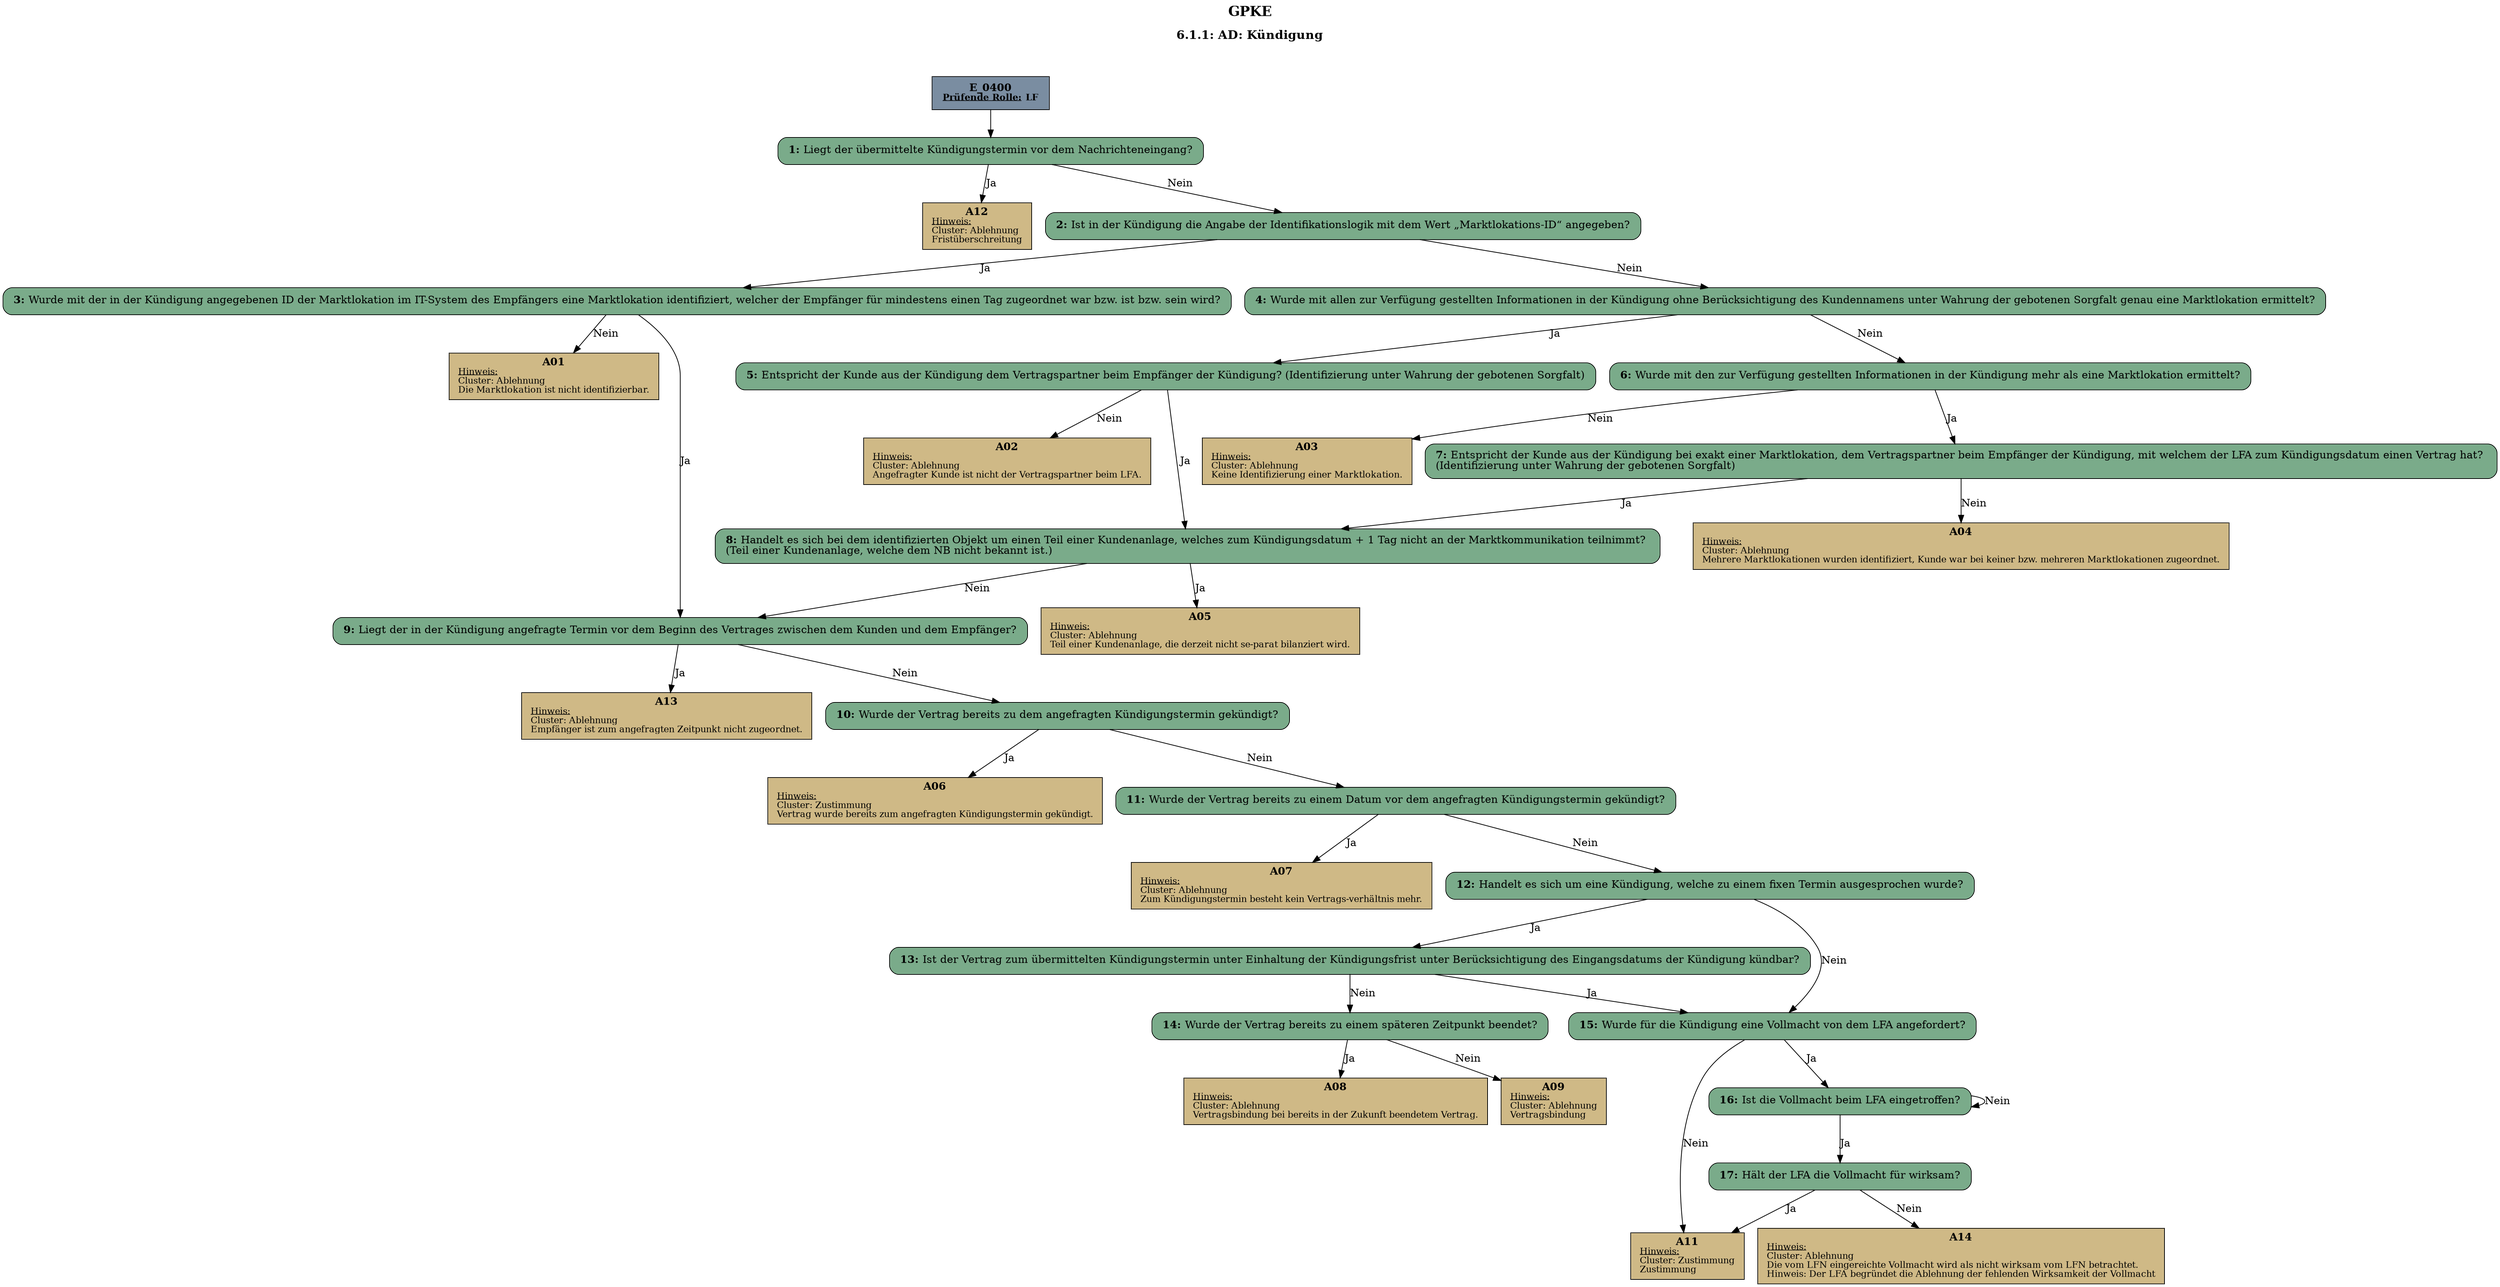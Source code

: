 digraph D {
    labelloc="t";
    label=<<B><FONT POINT-SIZE="18">GPKE</FONT></B><BR/><BR/><B><FONT POINT-SIZE="16">6.1.1: AD: Kündigung</FONT></B><BR/><BR/><BR/><BR/>>;
    "Start" [margin="0.2,0.12", shape=box, style=filled, fillcolor="#7a8da1", label=<<B>E_0400</B><BR align="center"/><FONT point-size="12"><B><U>Prüfende Rolle:</U> LF</B></FONT><BR align="center"/>>];
    "1" [margin="0.2,0.12", shape=box, style="filled,rounded", fillcolor="#7aab8a", label=<<B>1: </B>Liegt der übermittelte Kündigungstermin vor dem Nachrichteneingang?<BR align="left"/>>];
    "A12" [margin="0.17,0.08", shape=box, style=filled, fillcolor="#cfb986", label=<<B>A12</B><BR align="center"/><FONT point-size="12"><U>Hinweis:</U><BR align="left"/>Cluster: Ablehnung<BR align="left"/>Fristüberschreitung<BR align="left"/></FONT>>];
    "2" [margin="0.2,0.12", shape=box, style="filled,rounded", fillcolor="#7aab8a", label=<<B>2: </B>Ist in der Kündigung die Angabe der Identifikationslogik mit dem Wert „Marktlokations-ID“ angegeben?<BR align="left"/>>];
    "3" [margin="0.2,0.12", shape=box, style="filled,rounded", fillcolor="#7aab8a", label=<<B>3: </B>Wurde mit der in der Kündigung angegebenen ID der Marktlokation im IT-System des Empfängers eine Marktlokation identifiziert, welcher der Empfänger für mindestens einen Tag zugeordnet war bzw. ist bzw. sein wird?<BR align="left"/>>];
    "A01" [margin="0.17,0.08", shape=box, style=filled, fillcolor="#cfb986", label=<<B>A01</B><BR align="center"/><FONT point-size="12"><U>Hinweis:</U><BR align="left"/>Cluster: Ablehnung<BR align="left"/>Die Marktlokation ist nicht identifizierbar.<BR align="left"/></FONT>>];
    "4" [margin="0.2,0.12", shape=box, style="filled,rounded", fillcolor="#7aab8a", label=<<B>4: </B>Wurde mit allen zur Verfügung gestellten Informationen in der Kündigung ohne Berücksichtigung des Kundennamens unter Wahrung der gebotenen Sorgfalt genau eine Marktlokation ermittelt?<BR align="left"/>>];
    "5" [margin="0.2,0.12", shape=box, style="filled,rounded", fillcolor="#7aab8a", label=<<B>5: </B>Entspricht der Kunde aus der Kündigung dem Vertragspartner beim Empfänger der Kündigung? (Identifizierung unter Wahrung der gebotenen Sorgfalt)<BR align="left"/>>];
    "A02" [margin="0.17,0.08", shape=box, style=filled, fillcolor="#cfb986", label=<<B>A02</B><BR align="center"/><FONT point-size="12"><U>Hinweis:</U><BR align="left"/>Cluster: Ablehnung<BR align="left"/>Angefragter Kunde ist nicht der Vertragspartner beim LFA.<BR align="left"/></FONT>>];
    "6" [margin="0.2,0.12", shape=box, style="filled,rounded", fillcolor="#7aab8a", label=<<B>6: </B>Wurde mit den zur Verfügung gestellten Informationen in der Kündigung mehr als eine Marktlokation ermittelt?<BR align="left"/>>];
    "A03" [margin="0.17,0.08", shape=box, style=filled, fillcolor="#cfb986", label=<<B>A03</B><BR align="center"/><FONT point-size="12"><U>Hinweis:</U><BR align="left"/>Cluster: Ablehnung<BR align="left"/>Keine Identifizierung einer Marktlokation.<BR align="left"/></FONT>>];
    "7" [margin="0.2,0.12", shape=box, style="filled,rounded", fillcolor="#7aab8a", label=<<B>7: </B>Entspricht der Kunde aus der Kündigung bei exakt einer Marktlokation, dem Vertragspartner beim Empfänger der Kündigung, mit welchem der LFA zum Kündigungsdatum einen Vertrag hat? <BR align="left"/>(Identifizierung unter Wahrung der gebotenen Sorgfalt)<BR align="left"/>>];
    "A04" [margin="0.17,0.08", shape=box, style=filled, fillcolor="#cfb986", label=<<B>A04</B><BR align="center"/><FONT point-size="12"><U>Hinweis:</U><BR align="left"/>Cluster: Ablehnung<BR align="left"/>Mehrere Marktlokationen wurden identifiziert, Kunde war bei keiner bzw. mehreren Marktlokationen zugeordnet.<BR align="left"/></FONT>>];
    "8" [margin="0.2,0.12", shape=box, style="filled,rounded", fillcolor="#7aab8a", label=<<B>8: </B>Handelt es sich bei dem identifizierten Objekt um einen Teil einer Kundenanlage, welches zum Kündigungsdatum + 1 Tag nicht an der Marktkommunikation teilnimmt? <BR align="left"/>(Teil einer Kundenanlage, welche dem NB nicht bekannt ist.)<BR align="left"/>>];
    "A05" [margin="0.17,0.08", shape=box, style=filled, fillcolor="#cfb986", label=<<B>A05</B><BR align="center"/><FONT point-size="12"><U>Hinweis:</U><BR align="left"/>Cluster: Ablehnung<BR align="left"/>Teil einer Kundenanlage, die derzeit nicht se-parat bilanziert wird.<BR align="left"/></FONT>>];
    "9" [margin="0.2,0.12", shape=box, style="filled,rounded", fillcolor="#7aab8a", label=<<B>9: </B>Liegt der in der Kündigung angefragte Termin vor dem Beginn des Vertrages zwischen dem Kunden und dem Empfänger?<BR align="left"/>>];
    "A13" [margin="0.17,0.08", shape=box, style=filled, fillcolor="#cfb986", label=<<B>A13</B><BR align="center"/><FONT point-size="12"><U>Hinweis:</U><BR align="left"/>Cluster: Ablehnung<BR align="left"/>Empfänger ist zum angefragten Zeitpunkt nicht zugeordnet.<BR align="left"/></FONT>>];
    "10" [margin="0.2,0.12", shape=box, style="filled,rounded", fillcolor="#7aab8a", label=<<B>10: </B>Wurde der Vertrag bereits zu dem angefragten Kündigungstermin gekündigt?<BR align="left"/>>];
    "A06" [margin="0.17,0.08", shape=box, style=filled, fillcolor="#cfb986", label=<<B>A06</B><BR align="center"/><FONT point-size="12"><U>Hinweis:</U><BR align="left"/>Cluster: Zustimmung<BR align="left"/>Vertrag wurde bereits zum angefragten Kündigungstermin gekündigt.<BR align="left"/></FONT>>];
    "11" [margin="0.2,0.12", shape=box, style="filled,rounded", fillcolor="#7aab8a", label=<<B>11: </B>Wurde der Vertrag bereits zu einem Datum vor dem angefragten Kündigungstermin gekündigt?<BR align="left"/>>];
    "A07" [margin="0.17,0.08", shape=box, style=filled, fillcolor="#cfb986", label=<<B>A07</B><BR align="center"/><FONT point-size="12"><U>Hinweis:</U><BR align="left"/>Cluster: Ablehnung<BR align="left"/>Zum Kündigungstermin besteht kein Vertrags-verhältnis mehr.<BR align="left"/></FONT>>];
    "12" [margin="0.2,0.12", shape=box, style="filled,rounded", fillcolor="#7aab8a", label=<<B>12: </B>Handelt es sich um eine Kündigung, welche zu einem fixen Termin ausgesprochen wurde?<BR align="left"/>>];
    "13" [margin="0.2,0.12", shape=box, style="filled,rounded", fillcolor="#7aab8a", label=<<B>13: </B>Ist der Vertrag zum übermittelten Kündigungstermin unter Einhaltung der Kündigungsfrist unter Berücksichtigung des Eingangsdatums der Kündigung kündbar?<BR align="left"/>>];
    "14" [margin="0.2,0.12", shape=box, style="filled,rounded", fillcolor="#7aab8a", label=<<B>14: </B>Wurde der Vertrag bereits zu einem späteren Zeitpunkt beendet?<BR align="left"/>>];
    "A08" [margin="0.17,0.08", shape=box, style=filled, fillcolor="#cfb986", label=<<B>A08</B><BR align="center"/><FONT point-size="12"><U>Hinweis:</U><BR align="left"/>Cluster: Ablehnung<BR align="left"/>Vertragsbindung bei bereits in der Zukunft beendetem Vertrag.<BR align="left"/></FONT>>];
    "A09" [margin="0.17,0.08", shape=box, style=filled, fillcolor="#cfb986", label=<<B>A09</B><BR align="center"/><FONT point-size="12"><U>Hinweis:</U><BR align="left"/>Cluster: Ablehnung<BR align="left"/>Vertragsbindung<BR align="left"/></FONT>>];
    "15" [margin="0.2,0.12", shape=box, style="filled,rounded", fillcolor="#7aab8a", label=<<B>15: </B>Wurde für die Kündigung eine Vollmacht von dem LFA angefordert?<BR align="left"/>>];
    "A11" [margin="0.17,0.08", shape=box, style=filled, fillcolor="#cfb986", label=<<B>A11</B><BR align="center"/><FONT point-size="12"><U>Hinweis:</U><BR align="left"/>Cluster: Zustimmung<BR align="left"/>Zustimmung<BR align="left"/></FONT>>];
    "16" [margin="0.2,0.12", shape=box, style="filled,rounded", fillcolor="#7aab8a", label=<<B>16: </B>Ist die Vollmacht beim LFA eingetroffen?<BR align="left"/>>];
    "17" [margin="0.2,0.12", shape=box, style="filled,rounded", fillcolor="#7aab8a", label=<<B>17: </B>Hält der LFA die Vollmacht für wirksam?<BR align="left"/>>];
    "A14" [margin="0.17,0.08", shape=box, style=filled, fillcolor="#cfb986", label=<<B>A14</B><BR align="center"/><FONT point-size="12"><U>Hinweis:</U><BR align="left"/>Cluster: Ablehnung<BR align="left"/>Die vom LFN eingereichte Vollmacht wird als nicht wirksam vom LFN betrachtet. <BR align="left"/>Hinweis: Der LFA begründet die Ablehnung der fehlenden Wirksamkeit der Vollmacht<BR align="left"/></FONT>>];

    "Start" -> "1";
    "1" -> "A12" [label="Ja"];
    "1" -> "2" [label="Nein"];
    "2" -> "3" [label="Ja"];
    "2" -> "4" [label="Nein"];
    "3" -> "A01" [label="Nein"];
    "3" -> "9" [label="Ja"];
    "4" -> "6" [label="Nein"];
    "4" -> "5" [label="Ja"];
    "5" -> "A02" [label="Nein"];
    "5" -> "8" [label="Ja"];
    "6" -> "A03" [label="Nein"];
    "6" -> "7" [label="Ja"];
    "7" -> "A04" [label="Nein"];
    "7" -> "8" [label="Ja"];
    "8" -> "A05" [label="Ja"];
    "8" -> "9" [label="Nein"];
    "9" -> "A13" [label="Ja"];
    "9" -> "10" [label="Nein"];
    "10" -> "A06" [label="Ja"];
    "10" -> "11" [label="Nein"];
    "11" -> "A07" [label="Ja"];
    "11" -> "12" [label="Nein"];
    "12" -> "13" [label="Ja"];
    "12" -> "15" [label="Nein"];
    "13" -> "15" [label="Ja"];
    "13" -> "14" [label="Nein"];
    "14" -> "A08" [label="Ja"];
    "14" -> "A09" [label="Nein"];
    "15" -> "A11" [label="Nein"];
    "15" -> "16" [label="Ja"];
    "16" -> "17" [label="Ja"];
    "16" -> "16" [label="Nein"];
    "17" -> "A11" [label="Ja"];
    "17" -> "A14" [label="Nein"];

    bgcolor="transparent";
}